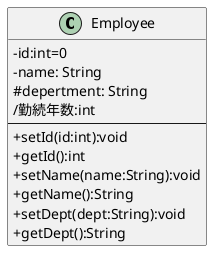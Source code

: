 @startuml
 skinparam classAttributeIconSize 0 
' class A <<stereotype>>{}
' class B {
'     - 属性1:int
'     - 属性1:String
' }
' class C {
' ---
' + 操作1 ():void
' + 操作2 ():String
' }
' class D {
' - 属性1 :int
' - 属性2 :String
' ---
' + 操作1 ():void
' + 操作2 ():String
' }
class Employee {
    -id:int=0
    -name: String
    #depertment: String
    /勤続年数:int
---
    +setId(id:int):void
    +getId():int
    +setName(name:String):void
    +getName():String
    +setDept(dept:String):void
    +getDept():String
}
@enduml
